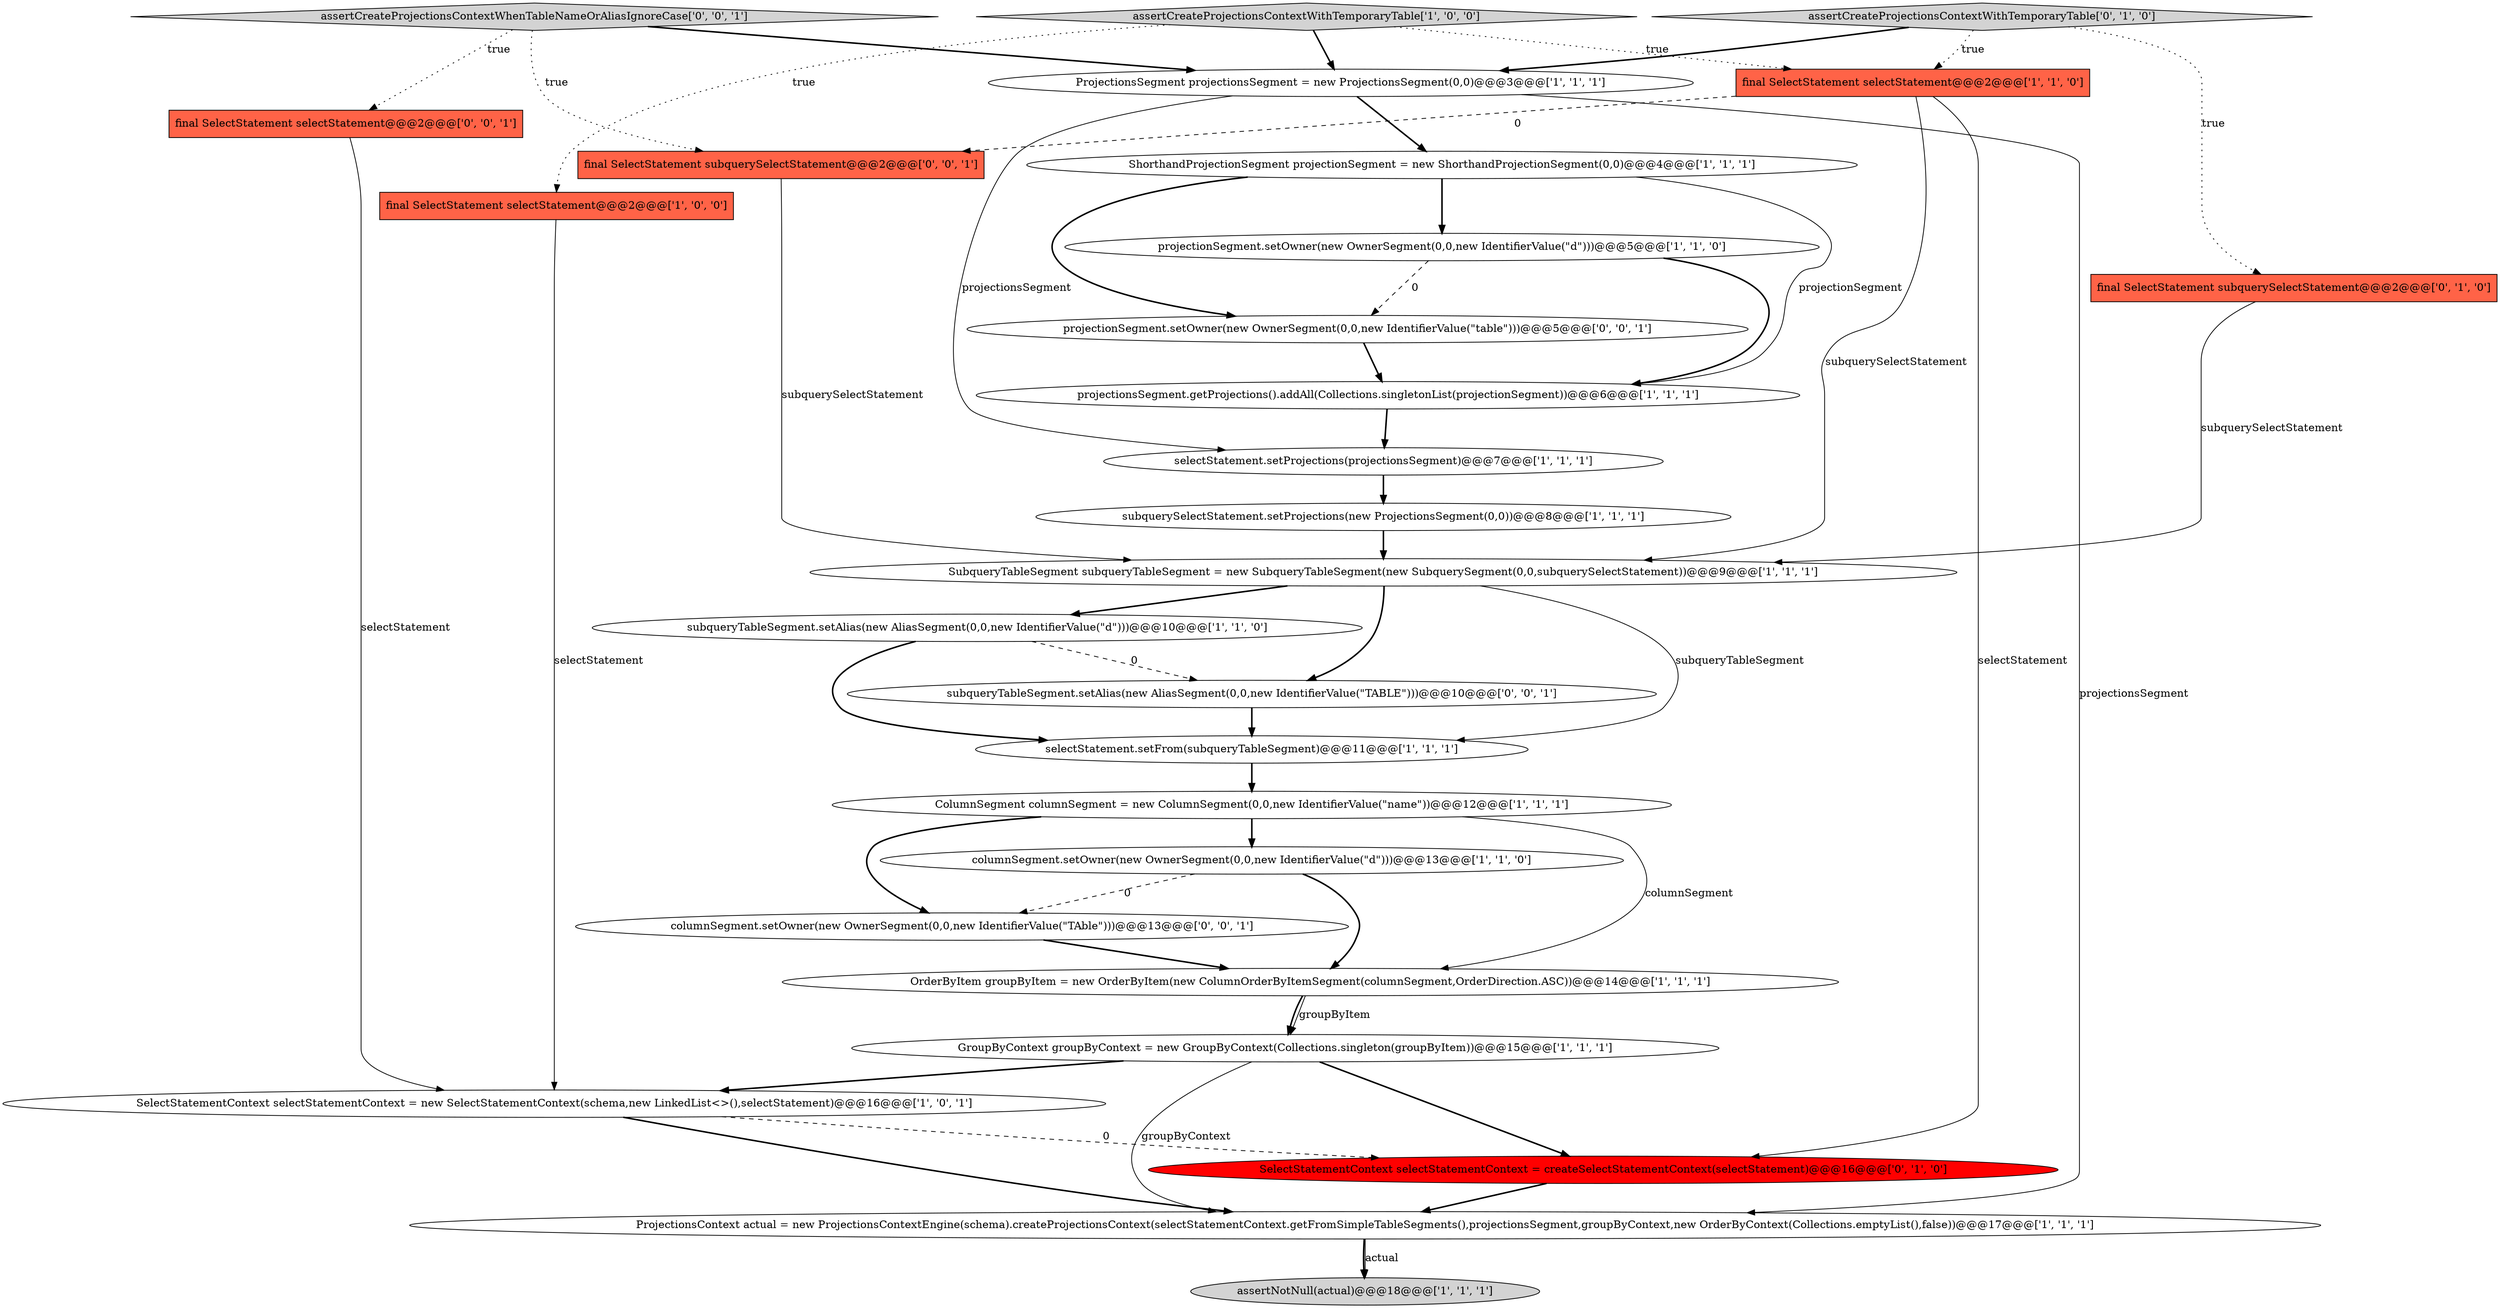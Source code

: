 digraph {
13 [style = filled, label = "ColumnSegment columnSegment = new ColumnSegment(0,0,new IdentifierValue(\"name\"))@@@12@@@['1', '1', '1']", fillcolor = white, shape = ellipse image = "AAA0AAABBB1BBB"];
10 [style = filled, label = "subqueryTableSegment.setAlias(new AliasSegment(0,0,new IdentifierValue(\"d\")))@@@10@@@['1', '1', '0']", fillcolor = white, shape = ellipse image = "AAA0AAABBB1BBB"];
23 [style = filled, label = "subqueryTableSegment.setAlias(new AliasSegment(0,0,new IdentifierValue(\"TABLE\")))@@@10@@@['0', '0', '1']", fillcolor = white, shape = ellipse image = "AAA0AAABBB3BBB"];
11 [style = filled, label = "final SelectStatement selectStatement@@@2@@@['1', '1', '0']", fillcolor = tomato, shape = box image = "AAA0AAABBB1BBB"];
0 [style = filled, label = "SubqueryTableSegment subqueryTableSegment = new SubqueryTableSegment(new SubquerySegment(0,0,subquerySelectStatement))@@@9@@@['1', '1', '1']", fillcolor = white, shape = ellipse image = "AAA0AAABBB1BBB"];
18 [style = filled, label = "assertCreateProjectionsContextWithTemporaryTable['1', '0', '0']", fillcolor = lightgray, shape = diamond image = "AAA0AAABBB1BBB"];
17 [style = filled, label = "SelectStatementContext selectStatementContext = new SelectStatementContext(schema,new LinkedList<>(),selectStatement)@@@16@@@['1', '0', '1']", fillcolor = white, shape = ellipse image = "AAA0AAABBB1BBB"];
14 [style = filled, label = "assertNotNull(actual)@@@18@@@['1', '1', '1']", fillcolor = lightgray, shape = ellipse image = "AAA0AAABBB1BBB"];
6 [style = filled, label = "projectionSegment.setOwner(new OwnerSegment(0,0,new IdentifierValue(\"d\")))@@@5@@@['1', '1', '0']", fillcolor = white, shape = ellipse image = "AAA0AAABBB1BBB"];
1 [style = filled, label = "selectStatement.setFrom(subqueryTableSegment)@@@11@@@['1', '1', '1']", fillcolor = white, shape = ellipse image = "AAA0AAABBB1BBB"];
19 [style = filled, label = "final SelectStatement subquerySelectStatement@@@2@@@['0', '1', '0']", fillcolor = tomato, shape = box image = "AAA0AAABBB2BBB"];
9 [style = filled, label = "projectionsSegment.getProjections().addAll(Collections.singletonList(projectionSegment))@@@6@@@['1', '1', '1']", fillcolor = white, shape = ellipse image = "AAA0AAABBB1BBB"];
22 [style = filled, label = "projectionSegment.setOwner(new OwnerSegment(0,0,new IdentifierValue(\"table\")))@@@5@@@['0', '0', '1']", fillcolor = white, shape = ellipse image = "AAA0AAABBB3BBB"];
25 [style = filled, label = "final SelectStatement selectStatement@@@2@@@['0', '0', '1']", fillcolor = tomato, shape = box image = "AAA0AAABBB3BBB"];
7 [style = filled, label = "selectStatement.setProjections(projectionsSegment)@@@7@@@['1', '1', '1']", fillcolor = white, shape = ellipse image = "AAA0AAABBB1BBB"];
15 [style = filled, label = "columnSegment.setOwner(new OwnerSegment(0,0,new IdentifierValue(\"d\")))@@@13@@@['1', '1', '0']", fillcolor = white, shape = ellipse image = "AAA0AAABBB1BBB"];
24 [style = filled, label = "assertCreateProjectionsContextWhenTableNameOrAliasIgnoreCase['0', '0', '1']", fillcolor = lightgray, shape = diamond image = "AAA0AAABBB3BBB"];
21 [style = filled, label = "assertCreateProjectionsContextWithTemporaryTable['0', '1', '0']", fillcolor = lightgray, shape = diamond image = "AAA0AAABBB2BBB"];
16 [style = filled, label = "ProjectionsSegment projectionsSegment = new ProjectionsSegment(0,0)@@@3@@@['1', '1', '1']", fillcolor = white, shape = ellipse image = "AAA0AAABBB1BBB"];
3 [style = filled, label = "ProjectionsContext actual = new ProjectionsContextEngine(schema).createProjectionsContext(selectStatementContext.getFromSimpleTableSegments(),projectionsSegment,groupByContext,new OrderByContext(Collections.emptyList(),false))@@@17@@@['1', '1', '1']", fillcolor = white, shape = ellipse image = "AAA0AAABBB1BBB"];
26 [style = filled, label = "final SelectStatement subquerySelectStatement@@@2@@@['0', '0', '1']", fillcolor = tomato, shape = box image = "AAA0AAABBB3BBB"];
5 [style = filled, label = "subquerySelectStatement.setProjections(new ProjectionsSegment(0,0))@@@8@@@['1', '1', '1']", fillcolor = white, shape = ellipse image = "AAA0AAABBB1BBB"];
12 [style = filled, label = "GroupByContext groupByContext = new GroupByContext(Collections.singleton(groupByItem))@@@15@@@['1', '1', '1']", fillcolor = white, shape = ellipse image = "AAA0AAABBB1BBB"];
2 [style = filled, label = "OrderByItem groupByItem = new OrderByItem(new ColumnOrderByItemSegment(columnSegment,OrderDirection.ASC))@@@14@@@['1', '1', '1']", fillcolor = white, shape = ellipse image = "AAA0AAABBB1BBB"];
20 [style = filled, label = "SelectStatementContext selectStatementContext = createSelectStatementContext(selectStatement)@@@16@@@['0', '1', '0']", fillcolor = red, shape = ellipse image = "AAA1AAABBB2BBB"];
27 [style = filled, label = "columnSegment.setOwner(new OwnerSegment(0,0,new IdentifierValue(\"TAble\")))@@@13@@@['0', '0', '1']", fillcolor = white, shape = ellipse image = "AAA0AAABBB3BBB"];
8 [style = filled, label = "ShorthandProjectionSegment projectionSegment = new ShorthandProjectionSegment(0,0)@@@4@@@['1', '1', '1']", fillcolor = white, shape = ellipse image = "AAA0AAABBB1BBB"];
4 [style = filled, label = "final SelectStatement selectStatement@@@2@@@['1', '0', '0']", fillcolor = tomato, shape = box image = "AAA0AAABBB1BBB"];
15->2 [style = bold, label=""];
21->11 [style = dotted, label="true"];
16->8 [style = bold, label=""];
24->25 [style = dotted, label="true"];
3->14 [style = bold, label=""];
12->17 [style = bold, label=""];
22->9 [style = bold, label=""];
11->26 [style = dashed, label="0"];
12->20 [style = bold, label=""];
2->12 [style = solid, label="groupByItem"];
3->14 [style = solid, label="actual"];
8->6 [style = bold, label=""];
16->3 [style = solid, label="projectionsSegment"];
20->3 [style = bold, label=""];
25->17 [style = solid, label="selectStatement"];
9->7 [style = bold, label=""];
12->3 [style = solid, label="groupByContext"];
1->13 [style = bold, label=""];
6->22 [style = dashed, label="0"];
2->12 [style = bold, label=""];
8->22 [style = bold, label=""];
11->0 [style = solid, label="subquerySelectStatement"];
24->16 [style = bold, label=""];
18->11 [style = dotted, label="true"];
7->5 [style = bold, label=""];
4->17 [style = solid, label="selectStatement"];
0->10 [style = bold, label=""];
13->27 [style = bold, label=""];
0->23 [style = bold, label=""];
17->20 [style = dashed, label="0"];
5->0 [style = bold, label=""];
24->26 [style = dotted, label="true"];
21->19 [style = dotted, label="true"];
0->1 [style = solid, label="subqueryTableSegment"];
16->7 [style = solid, label="projectionsSegment"];
17->3 [style = bold, label=""];
26->0 [style = solid, label="subquerySelectStatement"];
11->20 [style = solid, label="selectStatement"];
21->16 [style = bold, label=""];
23->1 [style = bold, label=""];
15->27 [style = dashed, label="0"];
13->15 [style = bold, label=""];
18->4 [style = dotted, label="true"];
19->0 [style = solid, label="subquerySelectStatement"];
6->9 [style = bold, label=""];
10->1 [style = bold, label=""];
27->2 [style = bold, label=""];
10->23 [style = dashed, label="0"];
13->2 [style = solid, label="columnSegment"];
8->9 [style = solid, label="projectionSegment"];
18->16 [style = bold, label=""];
}

